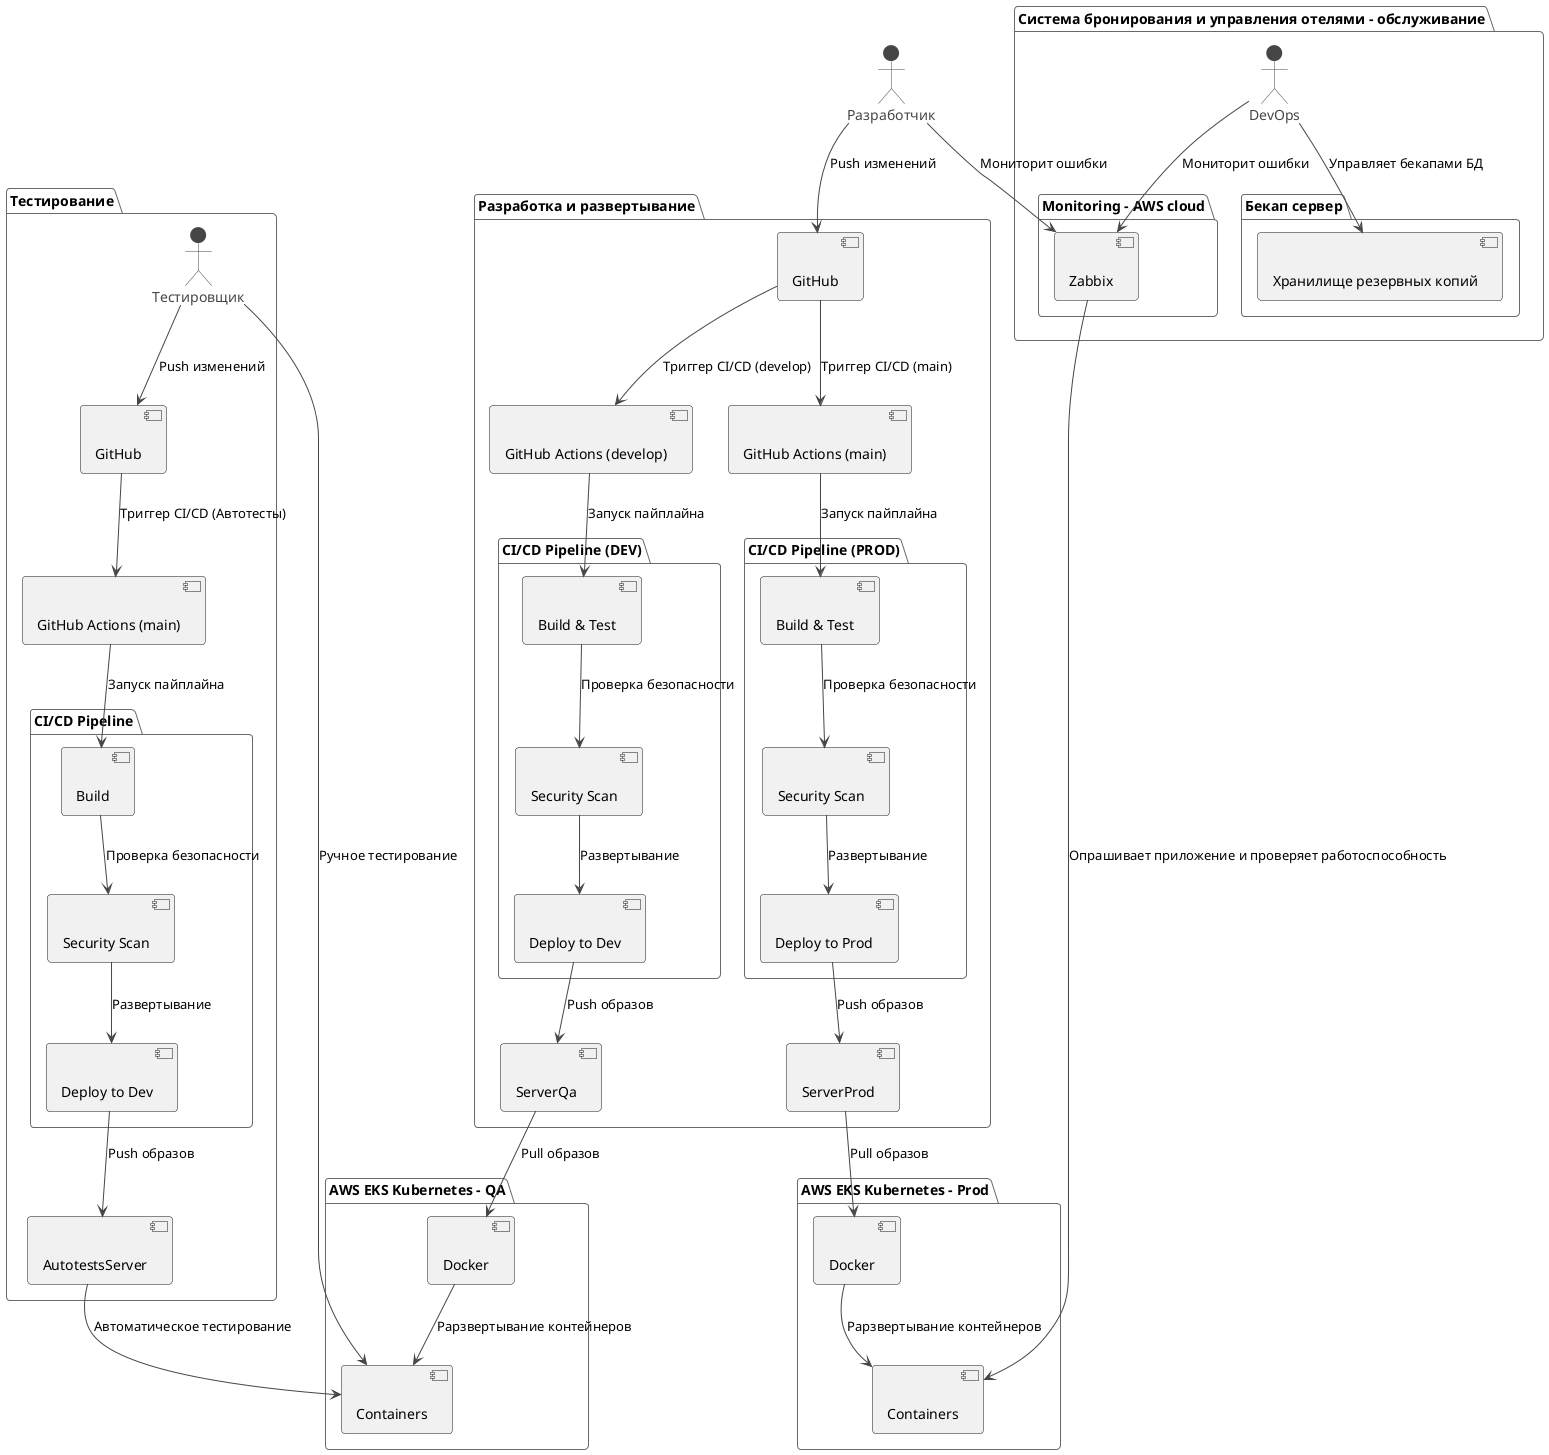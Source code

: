 @startuml
!theme vibrant

actor "Разработчик" as developer

package "Разработка и развертывание" as development {
    [GitHub] as vcs << (C, #FFAAAA) >>
    [GitHub Actions (main)] as cicd_prod << (C, #FFAAAA) >>
    [GitHub Actions (develop)] as cicd_dev << (C, #FFAAAA) >>

    ' Связи разработки
    developer --> vcs : "Push изменений"
    vcs --> cicd_prod : "Триггер CI/CD (main)"
    vcs --> cicd_dev : "Триггер CI/CD (develop)"
    
    package "CI/CD Pipeline (PROD)" as build_prod {
      [Build & Test] as build_test_prod << (C, #FFAAAA) >>
      [Security Scan] as security_scan_prod << (C, #FFAAAA) >>
      [Deploy to Prod] as deploy_prod << (C, #FFAAAA) >>
    }
    
    package "CI/CD Pipeline (DEV)" as build_dev {
      [Build & Test] as build_test_dev << (C, #FFAAAA) >>
      [Security Scan] as security_scan_dev << (C, #FFAAAA) >>
      [Deploy to Dev] as deploy_dev << (C, #FFAAAA) >>
    }

    [ServerProd] as container_registry_prod << (C, #FFAAAA) >>
    [ServerQa] as container_registry_qa << (C, #FFAAAA) >>

    ' Pipeline PROD
    cicd_prod --> build_test_prod : "Запуск пайплайна"
    build_test_prod --> security_scan_prod : "Проверка безопасности"
    security_scan_prod --> deploy_prod : "Развертывание"
    deploy_prod --> container_registry_prod : "Push образов"

    ' Pipeline DEV
    cicd_dev --> build_test_dev : "Запуск пайплайна"
    build_test_dev --> security_scan_dev : "Проверка безопасности"
    security_scan_dev --> deploy_dev : "Развертывание"
    deploy_dev --> container_registry_qa : "Push образов"
}

package "AWS EKS Kubernetes - QA" as k8s_qa {
  [Docker] as docker_qa << (C, #FFAAAA) >>
  [Containers] as containers_qa << (C, #FFAAAA) >>
  docker_qa --> containers_qa : "Рарзвертывание контейнеров"

  container_registry_qa --> docker_qa : "Pull образов"
}

package "AWS EKS Kubernetes - Prod" as k8s_prod {
  [Docker] as docker_prod << (C, #FFAAAA) >>
  [Containers] as containers_prod << (C, #FFAAAA) >>
  docker_prod --> containers_prod : "Рарзвертывание контейнеров"

  container_registry_prod --> docker_prod : "Pull образов"
}
    
package "Система бронирования и управления отелями - обслуживание" as maintenance {
  actor "DevOps" as devops

  package "Monitoring - AWS cloud" as cloud {
    [Zabbix] as monitoring_service << (C, #FFAAAA) >>
  }

  package "Бекап сервер" as serverBackups {
    [Хранилище резервных копий] as backupsStorage << (C, #FFAAAA) >>
  }

  devops --> backupsStorage : "Управляет бекапами БД"
  devops --> monitoring_service : "Мониторит ошибки"
  developer --> monitoring_service : "Мониторит ошибки"
  monitoring_service --> containers_prod : "Опрашивает приложение и проверяет работоспособность"
}

package "Тестирование" as qa {
  actor "Тестировщик" as qaEngineer

  [GitHub] as vcsQa << (C, #FFAAAA) >>
  [GitHub Actions (main)] as cicd_tests << (C, #FFAAAA) >>

  ' Связи автотестов
  qaEngineer --> vcsQa : "Push изменений"
  vcsQa --> cicd_tests : "Триггер CI/CD (Автотесты)"

  package "CI/CD Pipeline" as build_pipeline_tests {
    [Build] as build_tests << (C, #FFAAAA) >>
    [Security Scan] as security_scan_tests << (C, #FFAAAA) >>
    [Deploy to Dev] as deploy_tests << (C, #FFAAAA) >>
  }

  [AutotestsServer] as container_registry_tests << (C, #FFAAAA) >>

  cicd_tests --> build_tests : "Запуск пайплайна"
  build_tests --> security_scan_tests : "Проверка безопасности"
  security_scan_tests --> deploy_tests : "Развертывание"
  deploy_tests --> container_registry_tests : "Push образов"

  container_registry_tests --> containers_qa : "Автоматическое тестирование"
  qaEngineer --> containers_qa : "Ручное тестирование"
}

@enduml